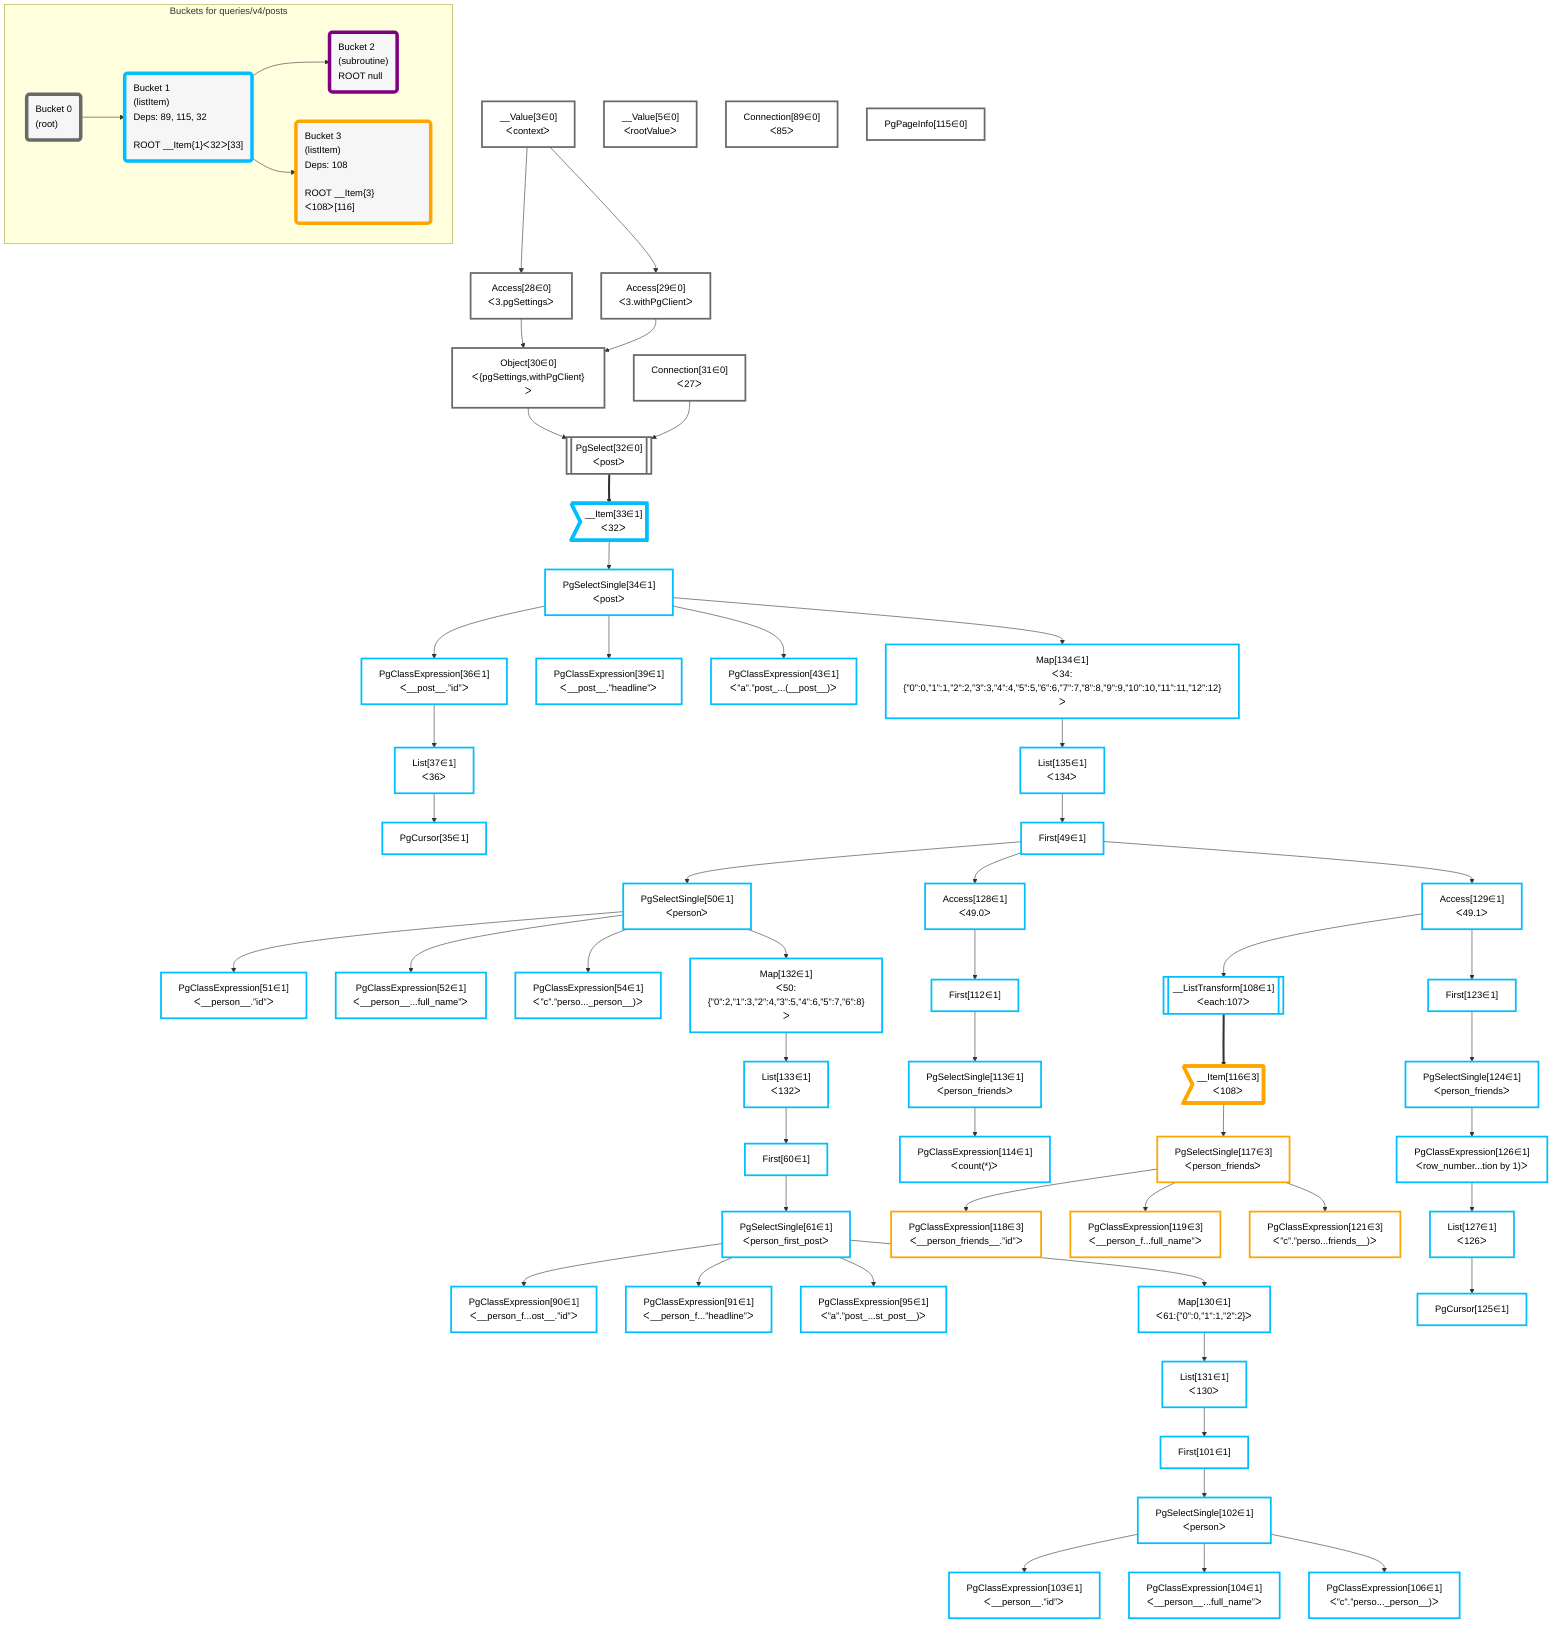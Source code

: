 graph TD
    classDef path fill:#eee,stroke:#000,color:#000
    classDef plan fill:#fff,stroke-width:3px,color:#000
    classDef itemplan fill:#fff,stroke-width:6px,color:#000
    classDef sideeffectplan fill:#f00,stroke-width:6px,color:#000
    classDef bucket fill:#f6f6f6,color:#000,stroke-width:6px,text-align:left


    %% define steps
    __Value3["__Value[3∈0]<br />ᐸcontextᐳ"]:::plan
    __Value5["__Value[5∈0]<br />ᐸrootValueᐳ"]:::plan
    Access28["Access[28∈0]<br />ᐸ3.pgSettingsᐳ"]:::plan
    Access29["Access[29∈0]<br />ᐸ3.withPgClientᐳ"]:::plan
    Object30["Object[30∈0]<br />ᐸ{pgSettings,withPgClient}ᐳ"]:::plan
    Connection31["Connection[31∈0]<br />ᐸ27ᐳ"]:::plan
    PgSelect32[["PgSelect[32∈0]<br />ᐸpostᐳ"]]:::plan
    __Item33>"__Item[33∈1]<br />ᐸ32ᐳ"]:::itemplan
    PgSelectSingle34["PgSelectSingle[34∈1]<br />ᐸpostᐳ"]:::plan
    PgClassExpression36["PgClassExpression[36∈1]<br />ᐸ__post__.”id”ᐳ"]:::plan
    List37["List[37∈1]<br />ᐸ36ᐳ"]:::plan
    PgCursor35["PgCursor[35∈1]"]:::plan
    PgClassExpression39["PgClassExpression[39∈1]<br />ᐸ__post__.”headline”ᐳ"]:::plan
    PgClassExpression43["PgClassExpression[43∈1]<br />ᐸ”a”.”post_...(__post__)ᐳ"]:::plan
    Map134["Map[134∈1]<br />ᐸ34:{”0”:0,”1”:1,”2”:2,”3”:3,”4”:4,”5”:5,”6”:6,”7”:7,”8”:8,”9”:9,”10”:10,”11”:11,”12”:12}ᐳ"]:::plan
    List135["List[135∈1]<br />ᐸ134ᐳ"]:::plan
    First49["First[49∈1]"]:::plan
    PgSelectSingle50["PgSelectSingle[50∈1]<br />ᐸpersonᐳ"]:::plan
    PgClassExpression51["PgClassExpression[51∈1]<br />ᐸ__person__.”id”ᐳ"]:::plan
    PgClassExpression52["PgClassExpression[52∈1]<br />ᐸ__person__...full_name”ᐳ"]:::plan
    PgClassExpression54["PgClassExpression[54∈1]<br />ᐸ”c”.”perso..._person__)ᐳ"]:::plan
    Map132["Map[132∈1]<br />ᐸ50:{”0”:2,”1”:3,”2”:4,”3”:5,”4”:6,”5”:7,”6”:8}ᐳ"]:::plan
    List133["List[133∈1]<br />ᐸ132ᐳ"]:::plan
    First60["First[60∈1]"]:::plan
    PgSelectSingle61["PgSelectSingle[61∈1]<br />ᐸperson_first_postᐳ"]:::plan
    Connection89["Connection[89∈0]<br />ᐸ85ᐳ"]:::plan
    PgClassExpression90["PgClassExpression[90∈1]<br />ᐸ__person_f...ost__.”id”ᐳ"]:::plan
    PgClassExpression91["PgClassExpression[91∈1]<br />ᐸ__person_f...”headline”ᐳ"]:::plan
    PgClassExpression95["PgClassExpression[95∈1]<br />ᐸ”a”.”post_...st_post__)ᐳ"]:::plan
    Map130["Map[130∈1]<br />ᐸ61:{”0”:0,”1”:1,”2”:2}ᐳ"]:::plan
    List131["List[131∈1]<br />ᐸ130ᐳ"]:::plan
    First101["First[101∈1]"]:::plan
    PgSelectSingle102["PgSelectSingle[102∈1]<br />ᐸpersonᐳ"]:::plan
    PgClassExpression103["PgClassExpression[103∈1]<br />ᐸ__person__.”id”ᐳ"]:::plan
    PgClassExpression104["PgClassExpression[104∈1]<br />ᐸ__person__...full_name”ᐳ"]:::plan
    PgClassExpression106["PgClassExpression[106∈1]<br />ᐸ”c”.”perso..._person__)ᐳ"]:::plan
    Access129["Access[129∈1]<br />ᐸ49.1ᐳ"]:::plan
    __ListTransform108[["__ListTransform[108∈1]<br />ᐸeach:107ᐳ"]]:::plan
    Access128["Access[128∈1]<br />ᐸ49.0ᐳ"]:::plan
    First112["First[112∈1]"]:::plan
    PgSelectSingle113["PgSelectSingle[113∈1]<br />ᐸperson_friendsᐳ"]:::plan
    PgClassExpression114["PgClassExpression[114∈1]<br />ᐸcount(*)ᐳ"]:::plan
    PgPageInfo115["PgPageInfo[115∈0]"]:::plan
    __Item116>"__Item[116∈3]<br />ᐸ108ᐳ"]:::itemplan
    PgSelectSingle117["PgSelectSingle[117∈3]<br />ᐸperson_friendsᐳ"]:::plan
    PgClassExpression118["PgClassExpression[118∈3]<br />ᐸ__person_friends__.”id”ᐳ"]:::plan
    PgClassExpression119["PgClassExpression[119∈3]<br />ᐸ__person_f...full_name”ᐳ"]:::plan
    PgClassExpression121["PgClassExpression[121∈3]<br />ᐸ”c”.”perso...friends__)ᐳ"]:::plan
    First123["First[123∈1]"]:::plan
    PgSelectSingle124["PgSelectSingle[124∈1]<br />ᐸperson_friendsᐳ"]:::plan
    PgClassExpression126["PgClassExpression[126∈1]<br />ᐸrow_number...tion by 1)ᐳ"]:::plan
    List127["List[127∈1]<br />ᐸ126ᐳ"]:::plan
    PgCursor125["PgCursor[125∈1]"]:::plan

    %% plan dependencies
    __Value3 --> Access28
    __Value3 --> Access29
    Access28 & Access29 --> Object30
    Object30 & Connection31 --> PgSelect32
    PgSelect32 ==> __Item33
    __Item33 --> PgSelectSingle34
    PgSelectSingle34 --> PgClassExpression36
    PgClassExpression36 --> List37
    List37 --> PgCursor35
    PgSelectSingle34 --> PgClassExpression39
    PgSelectSingle34 --> PgClassExpression43
    PgSelectSingle34 --> Map134
    Map134 --> List135
    List135 --> First49
    First49 --> PgSelectSingle50
    PgSelectSingle50 --> PgClassExpression51
    PgSelectSingle50 --> PgClassExpression52
    PgSelectSingle50 --> PgClassExpression54
    PgSelectSingle50 --> Map132
    Map132 --> List133
    List133 --> First60
    First60 --> PgSelectSingle61
    PgSelectSingle61 --> PgClassExpression90
    PgSelectSingle61 --> PgClassExpression91
    PgSelectSingle61 --> PgClassExpression95
    PgSelectSingle61 --> Map130
    Map130 --> List131
    List131 --> First101
    First101 --> PgSelectSingle102
    PgSelectSingle102 --> PgClassExpression103
    PgSelectSingle102 --> PgClassExpression104
    PgSelectSingle102 --> PgClassExpression106
    First49 --> Access129
    Access129 --> __ListTransform108
    First49 --> Access128
    Access128 --> First112
    First112 --> PgSelectSingle113
    PgSelectSingle113 --> PgClassExpression114
    __ListTransform108 ==> __Item116
    __Item116 --> PgSelectSingle117
    PgSelectSingle117 --> PgClassExpression118
    PgSelectSingle117 --> PgClassExpression119
    PgSelectSingle117 --> PgClassExpression121
    Access129 --> First123
    First123 --> PgSelectSingle124
    PgSelectSingle124 --> PgClassExpression126
    PgClassExpression126 --> List127
    List127 --> PgCursor125

    %% plan-to-path relationships

    subgraph "Buckets for queries/v4/posts"
    Bucket0("Bucket 0<br />(root)"):::bucket
    classDef bucket0 stroke:#696969
    class Bucket0,__Value3,__Value5,Access28,Access29,Object30,Connection31,PgSelect32,Connection89,PgPageInfo115 bucket0
    Bucket1("Bucket 1<br />(listItem)<br />Deps: 89, 115, 32<br /><br />ROOT __Item{1}ᐸ32ᐳ[33]"):::bucket
    classDef bucket1 stroke:#00bfff
    class Bucket1,__Item33,PgSelectSingle34,PgCursor35,PgClassExpression36,List37,PgClassExpression39,PgClassExpression43,First49,PgSelectSingle50,PgClassExpression51,PgClassExpression52,PgClassExpression54,First60,PgSelectSingle61,PgClassExpression90,PgClassExpression91,PgClassExpression95,First101,PgSelectSingle102,PgClassExpression103,PgClassExpression104,PgClassExpression106,__ListTransform108,First112,PgSelectSingle113,PgClassExpression114,First123,PgSelectSingle124,PgCursor125,PgClassExpression126,List127,Access128,Access129,Map130,List131,Map132,List133,Map134,List135 bucket1
    Bucket2("Bucket 2<br />(subroutine)<br />ROOT null"):::bucket
    classDef bucket2 stroke:#7f007f
    class Bucket2 bucket2
    Bucket3("Bucket 3<br />(listItem)<br />Deps: 108<br /><br />ROOT __Item{3}ᐸ108ᐳ[116]"):::bucket
    classDef bucket3 stroke:#ffa500
    class Bucket3,__Item116,PgSelectSingle117,PgClassExpression118,PgClassExpression119,PgClassExpression121 bucket3
    Bucket0 --> Bucket1
    Bucket1 --> Bucket2 & Bucket3
    end